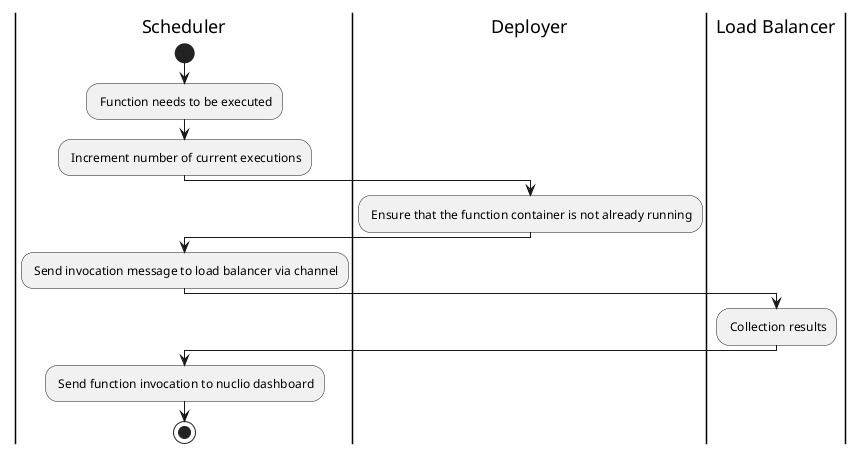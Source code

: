 @startuml
'https://plantuml.com/activity-diagram-beta

| Scheduler |
start

| Scheduler |
: Function needs to be executed;
: Increment number of current executions;
| Deployer |
: Ensure that the function container is not already running;
| Scheduler |
: Send invocation message to load balancer via channel;
| Load Balancer |
: Collection results;
| Scheduler |
: Send function invocation to nuclio dashboard;

stop

@enduml
